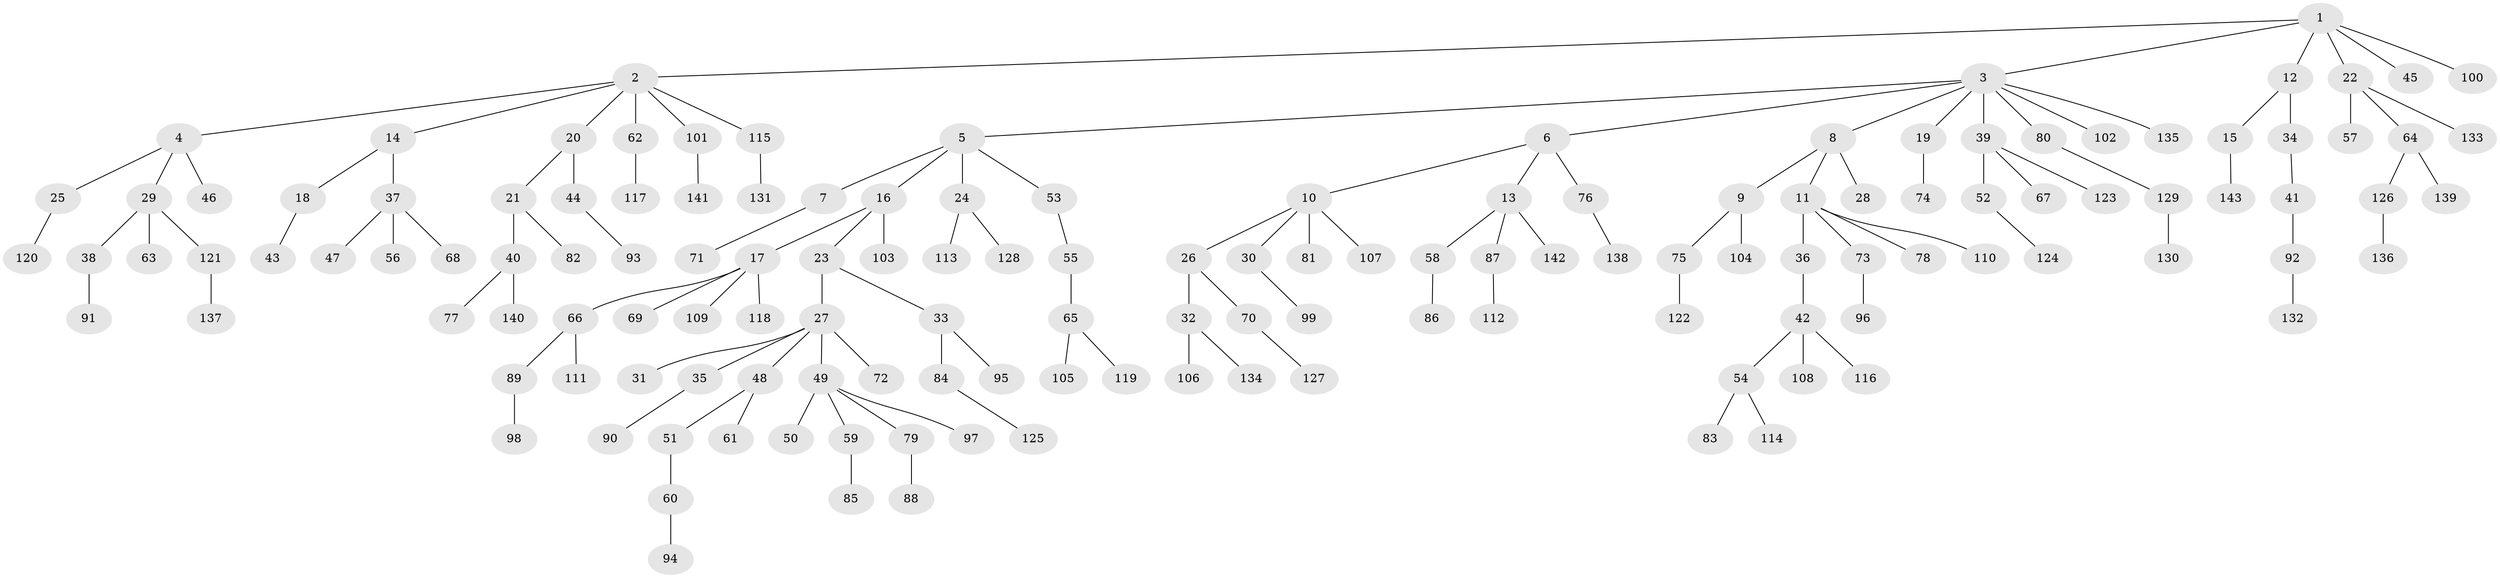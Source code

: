 // Generated by graph-tools (version 1.1) at 2025/52/03/09/25 04:52:37]
// undirected, 143 vertices, 142 edges
graph export_dot {
graph [start="1"]
  node [color=gray90,style=filled];
  1;
  2;
  3;
  4;
  5;
  6;
  7;
  8;
  9;
  10;
  11;
  12;
  13;
  14;
  15;
  16;
  17;
  18;
  19;
  20;
  21;
  22;
  23;
  24;
  25;
  26;
  27;
  28;
  29;
  30;
  31;
  32;
  33;
  34;
  35;
  36;
  37;
  38;
  39;
  40;
  41;
  42;
  43;
  44;
  45;
  46;
  47;
  48;
  49;
  50;
  51;
  52;
  53;
  54;
  55;
  56;
  57;
  58;
  59;
  60;
  61;
  62;
  63;
  64;
  65;
  66;
  67;
  68;
  69;
  70;
  71;
  72;
  73;
  74;
  75;
  76;
  77;
  78;
  79;
  80;
  81;
  82;
  83;
  84;
  85;
  86;
  87;
  88;
  89;
  90;
  91;
  92;
  93;
  94;
  95;
  96;
  97;
  98;
  99;
  100;
  101;
  102;
  103;
  104;
  105;
  106;
  107;
  108;
  109;
  110;
  111;
  112;
  113;
  114;
  115;
  116;
  117;
  118;
  119;
  120;
  121;
  122;
  123;
  124;
  125;
  126;
  127;
  128;
  129;
  130;
  131;
  132;
  133;
  134;
  135;
  136;
  137;
  138;
  139;
  140;
  141;
  142;
  143;
  1 -- 2;
  1 -- 3;
  1 -- 12;
  1 -- 22;
  1 -- 45;
  1 -- 100;
  2 -- 4;
  2 -- 14;
  2 -- 20;
  2 -- 62;
  2 -- 101;
  2 -- 115;
  3 -- 5;
  3 -- 6;
  3 -- 8;
  3 -- 19;
  3 -- 39;
  3 -- 80;
  3 -- 102;
  3 -- 135;
  4 -- 25;
  4 -- 29;
  4 -- 46;
  5 -- 7;
  5 -- 16;
  5 -- 24;
  5 -- 53;
  6 -- 10;
  6 -- 13;
  6 -- 76;
  7 -- 71;
  8 -- 9;
  8 -- 11;
  8 -- 28;
  9 -- 75;
  9 -- 104;
  10 -- 26;
  10 -- 30;
  10 -- 81;
  10 -- 107;
  11 -- 36;
  11 -- 73;
  11 -- 78;
  11 -- 110;
  12 -- 15;
  12 -- 34;
  13 -- 58;
  13 -- 87;
  13 -- 142;
  14 -- 18;
  14 -- 37;
  15 -- 143;
  16 -- 17;
  16 -- 23;
  16 -- 103;
  17 -- 66;
  17 -- 69;
  17 -- 109;
  17 -- 118;
  18 -- 43;
  19 -- 74;
  20 -- 21;
  20 -- 44;
  21 -- 40;
  21 -- 82;
  22 -- 57;
  22 -- 64;
  22 -- 133;
  23 -- 27;
  23 -- 33;
  24 -- 113;
  24 -- 128;
  25 -- 120;
  26 -- 32;
  26 -- 70;
  27 -- 31;
  27 -- 35;
  27 -- 48;
  27 -- 49;
  27 -- 72;
  29 -- 38;
  29 -- 63;
  29 -- 121;
  30 -- 99;
  32 -- 106;
  32 -- 134;
  33 -- 84;
  33 -- 95;
  34 -- 41;
  35 -- 90;
  36 -- 42;
  37 -- 47;
  37 -- 56;
  37 -- 68;
  38 -- 91;
  39 -- 52;
  39 -- 67;
  39 -- 123;
  40 -- 77;
  40 -- 140;
  41 -- 92;
  42 -- 54;
  42 -- 108;
  42 -- 116;
  44 -- 93;
  48 -- 51;
  48 -- 61;
  49 -- 50;
  49 -- 59;
  49 -- 79;
  49 -- 97;
  51 -- 60;
  52 -- 124;
  53 -- 55;
  54 -- 83;
  54 -- 114;
  55 -- 65;
  58 -- 86;
  59 -- 85;
  60 -- 94;
  62 -- 117;
  64 -- 126;
  64 -- 139;
  65 -- 105;
  65 -- 119;
  66 -- 89;
  66 -- 111;
  70 -- 127;
  73 -- 96;
  75 -- 122;
  76 -- 138;
  79 -- 88;
  80 -- 129;
  84 -- 125;
  87 -- 112;
  89 -- 98;
  92 -- 132;
  101 -- 141;
  115 -- 131;
  121 -- 137;
  126 -- 136;
  129 -- 130;
}
